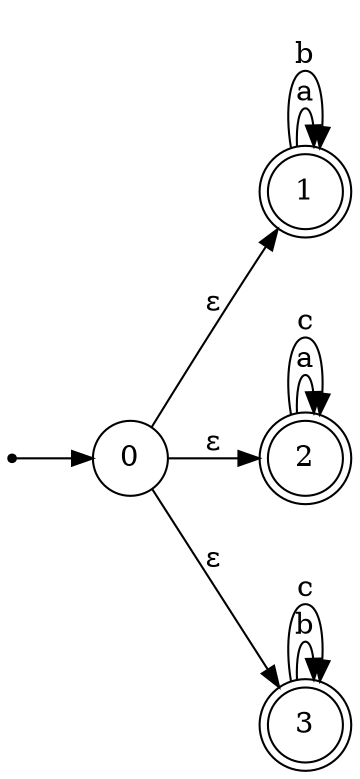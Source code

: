 digraph finite_state_machine {
	rankdir=LR;
	size="10,10"

	node [shape = doublecircle]; 1 2 3 ;
	node [shape = point ]; q;
	node [shape = circle];

	q -> 0
	1 -> 1 [label = "a"];
	1 -> 1 [label = "b"];
	2 -> 2 [label = "a"];
	2 -> 2 [label = "c"];
	3 -> 3 [label = "b"];
	3 -> 3 [label = "c"];

	0 -> 1 [label = "ε"];
	0 -> 2 [label = "ε"];
	0 -> 3 [label = "ε"];
}